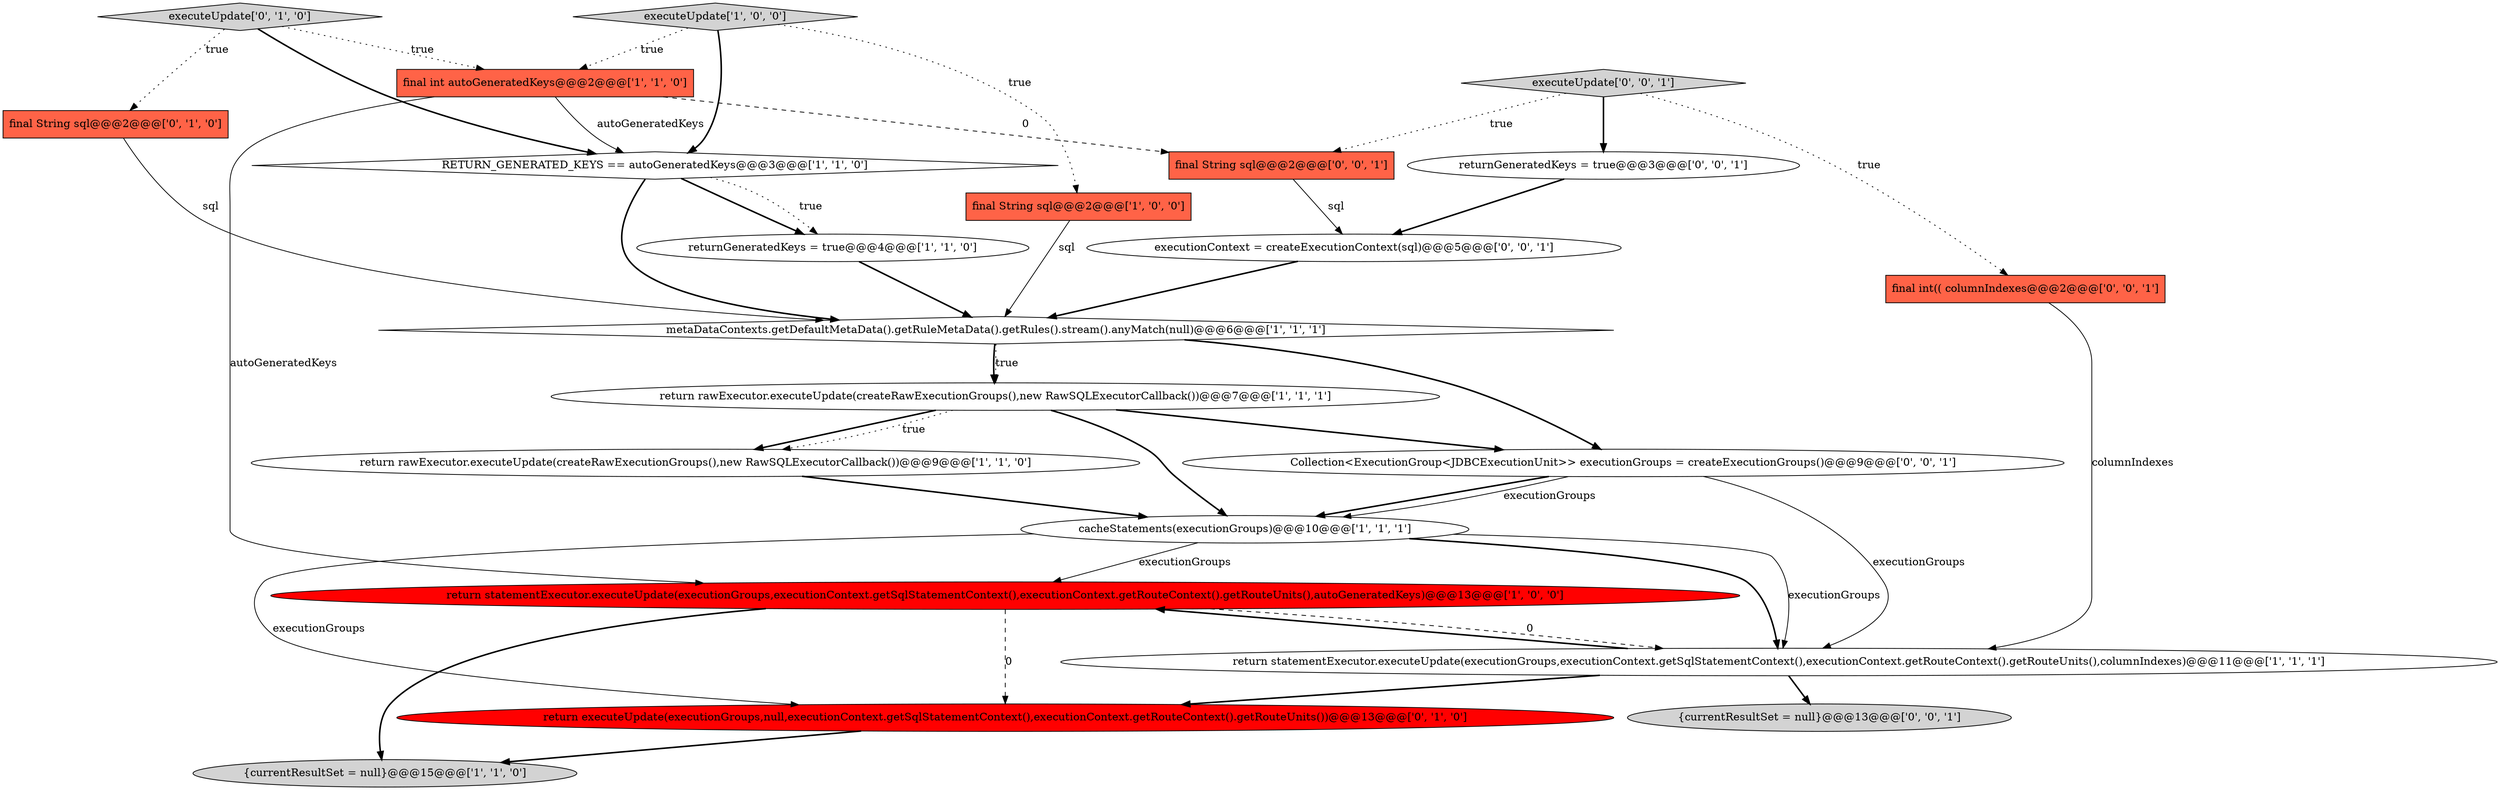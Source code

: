 digraph {
19 [style = filled, label = "returnGeneratedKeys = true@@@3@@@['0', '0', '1']", fillcolor = white, shape = ellipse image = "AAA0AAABBB3BBB"];
5 [style = filled, label = "final String sql@@@2@@@['1', '0', '0']", fillcolor = tomato, shape = box image = "AAA0AAABBB1BBB"];
7 [style = filled, label = "return statementExecutor.executeUpdate(executionGroups,executionContext.getSqlStatementContext(),executionContext.getRouteContext().getRouteUnits(),autoGeneratedKeys)@@@13@@@['1', '0', '0']", fillcolor = red, shape = ellipse image = "AAA1AAABBB1BBB"];
17 [style = filled, label = "final String sql@@@2@@@['0', '0', '1']", fillcolor = tomato, shape = box image = "AAA0AAABBB3BBB"];
1 [style = filled, label = "cacheStatements(executionGroups)@@@10@@@['1', '1', '1']", fillcolor = white, shape = ellipse image = "AAA0AAABBB1BBB"];
14 [style = filled, label = "executeUpdate['0', '1', '0']", fillcolor = lightgray, shape = diamond image = "AAA0AAABBB2BBB"];
2 [style = filled, label = "{currentResultSet = null}@@@15@@@['1', '1', '0']", fillcolor = lightgray, shape = ellipse image = "AAA0AAABBB1BBB"];
3 [style = filled, label = "returnGeneratedKeys = true@@@4@@@['1', '1', '0']", fillcolor = white, shape = ellipse image = "AAA0AAABBB1BBB"];
9 [style = filled, label = "return statementExecutor.executeUpdate(executionGroups,executionContext.getSqlStatementContext(),executionContext.getRouteContext().getRouteUnits(),columnIndexes)@@@11@@@['1', '1', '1']", fillcolor = white, shape = ellipse image = "AAA0AAABBB1BBB"];
12 [style = filled, label = "final String sql@@@2@@@['0', '1', '0']", fillcolor = tomato, shape = box image = "AAA0AAABBB2BBB"];
8 [style = filled, label = "RETURN_GENERATED_KEYS == autoGeneratedKeys@@@3@@@['1', '1', '0']", fillcolor = white, shape = diamond image = "AAA0AAABBB1BBB"];
10 [style = filled, label = "executeUpdate['1', '0', '0']", fillcolor = lightgray, shape = diamond image = "AAA0AAABBB1BBB"];
4 [style = filled, label = "return rawExecutor.executeUpdate(createRawExecutionGroups(),new RawSQLExecutorCallback())@@@9@@@['1', '1', '0']", fillcolor = white, shape = ellipse image = "AAA0AAABBB1BBB"];
18 [style = filled, label = "{currentResultSet = null}@@@13@@@['0', '0', '1']", fillcolor = lightgray, shape = ellipse image = "AAA0AAABBB3BBB"];
11 [style = filled, label = "return rawExecutor.executeUpdate(createRawExecutionGroups(),new RawSQLExecutorCallback())@@@7@@@['1', '1', '1']", fillcolor = white, shape = ellipse image = "AAA0AAABBB1BBB"];
13 [style = filled, label = "return executeUpdate(executionGroups,null,executionContext.getSqlStatementContext(),executionContext.getRouteContext().getRouteUnits())@@@13@@@['0', '1', '0']", fillcolor = red, shape = ellipse image = "AAA1AAABBB2BBB"];
6 [style = filled, label = "final int autoGeneratedKeys@@@2@@@['1', '1', '0']", fillcolor = tomato, shape = box image = "AAA0AAABBB1BBB"];
0 [style = filled, label = "metaDataContexts.getDefaultMetaData().getRuleMetaData().getRules().stream().anyMatch(null)@@@6@@@['1', '1', '1']", fillcolor = white, shape = diamond image = "AAA0AAABBB1BBB"];
21 [style = filled, label = "Collection<ExecutionGroup<JDBCExecutionUnit>> executionGroups = createExecutionGroups()@@@9@@@['0', '0', '1']", fillcolor = white, shape = ellipse image = "AAA0AAABBB3BBB"];
15 [style = filled, label = "executionContext = createExecutionContext(sql)@@@5@@@['0', '0', '1']", fillcolor = white, shape = ellipse image = "AAA0AAABBB3BBB"];
20 [style = filled, label = "executeUpdate['0', '0', '1']", fillcolor = lightgray, shape = diamond image = "AAA0AAABBB3BBB"];
16 [style = filled, label = "final int(( columnIndexes@@@2@@@['0', '0', '1']", fillcolor = tomato, shape = box image = "AAA0AAABBB3BBB"];
10->6 [style = dotted, label="true"];
14->12 [style = dotted, label="true"];
11->1 [style = bold, label=""];
6->7 [style = solid, label="autoGeneratedKeys"];
20->17 [style = dotted, label="true"];
11->21 [style = bold, label=""];
11->4 [style = bold, label=""];
8->3 [style = bold, label=""];
5->0 [style = solid, label="sql"];
0->11 [style = bold, label=""];
17->15 [style = solid, label="sql"];
6->17 [style = dashed, label="0"];
0->21 [style = bold, label=""];
11->4 [style = dotted, label="true"];
9->7 [style = bold, label=""];
10->5 [style = dotted, label="true"];
16->9 [style = solid, label="columnIndexes"];
8->3 [style = dotted, label="true"];
1->9 [style = solid, label="executionGroups"];
3->0 [style = bold, label=""];
1->9 [style = bold, label=""];
21->9 [style = solid, label="executionGroups"];
8->0 [style = bold, label=""];
9->18 [style = bold, label=""];
10->8 [style = bold, label=""];
7->9 [style = dashed, label="0"];
12->0 [style = solid, label="sql"];
7->2 [style = bold, label=""];
15->0 [style = bold, label=""];
21->1 [style = bold, label=""];
13->2 [style = bold, label=""];
7->13 [style = dashed, label="0"];
1->13 [style = solid, label="executionGroups"];
4->1 [style = bold, label=""];
14->8 [style = bold, label=""];
19->15 [style = bold, label=""];
6->8 [style = solid, label="autoGeneratedKeys"];
20->19 [style = bold, label=""];
0->11 [style = dotted, label="true"];
21->1 [style = solid, label="executionGroups"];
20->16 [style = dotted, label="true"];
1->7 [style = solid, label="executionGroups"];
9->13 [style = bold, label=""];
14->6 [style = dotted, label="true"];
}
